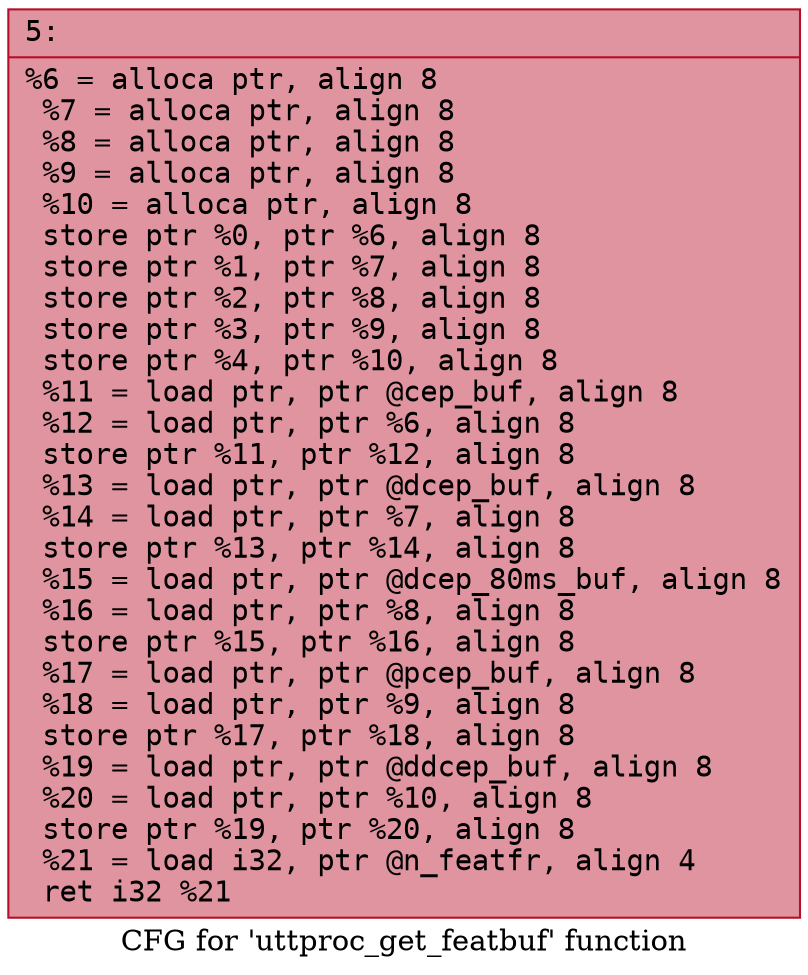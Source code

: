 digraph "CFG for 'uttproc_get_featbuf' function" {
	label="CFG for 'uttproc_get_featbuf' function";

	Node0x6000008ba990 [shape=record,color="#b70d28ff", style=filled, fillcolor="#b70d2870" fontname="Courier",label="{5:\l|  %6 = alloca ptr, align 8\l  %7 = alloca ptr, align 8\l  %8 = alloca ptr, align 8\l  %9 = alloca ptr, align 8\l  %10 = alloca ptr, align 8\l  store ptr %0, ptr %6, align 8\l  store ptr %1, ptr %7, align 8\l  store ptr %2, ptr %8, align 8\l  store ptr %3, ptr %9, align 8\l  store ptr %4, ptr %10, align 8\l  %11 = load ptr, ptr @cep_buf, align 8\l  %12 = load ptr, ptr %6, align 8\l  store ptr %11, ptr %12, align 8\l  %13 = load ptr, ptr @dcep_buf, align 8\l  %14 = load ptr, ptr %7, align 8\l  store ptr %13, ptr %14, align 8\l  %15 = load ptr, ptr @dcep_80ms_buf, align 8\l  %16 = load ptr, ptr %8, align 8\l  store ptr %15, ptr %16, align 8\l  %17 = load ptr, ptr @pcep_buf, align 8\l  %18 = load ptr, ptr %9, align 8\l  store ptr %17, ptr %18, align 8\l  %19 = load ptr, ptr @ddcep_buf, align 8\l  %20 = load ptr, ptr %10, align 8\l  store ptr %19, ptr %20, align 8\l  %21 = load i32, ptr @n_featfr, align 4\l  ret i32 %21\l}"];
}
